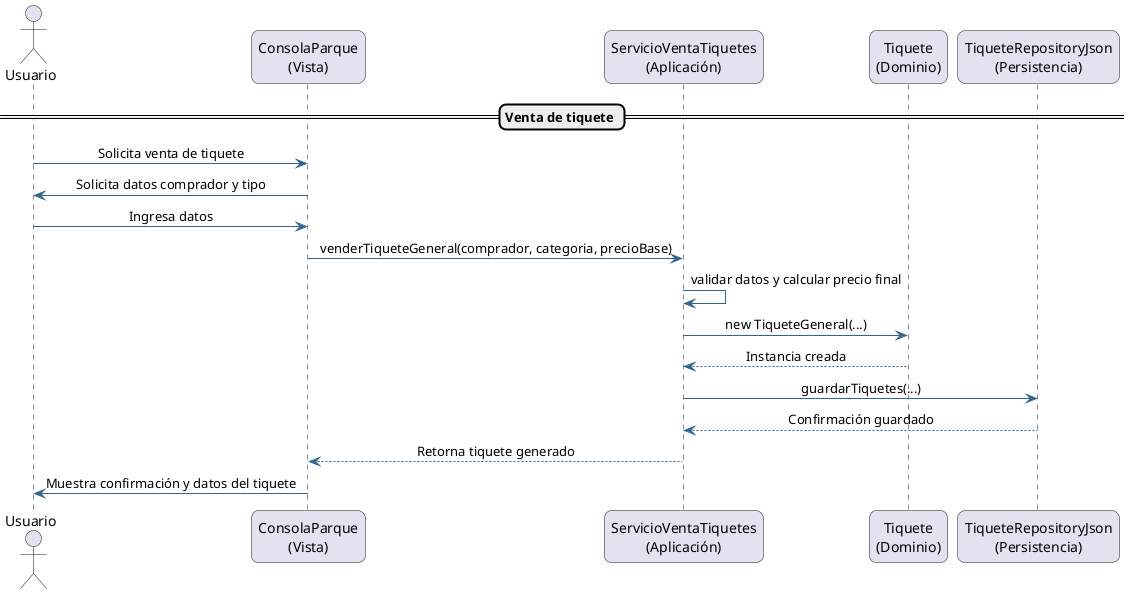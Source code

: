 @startuml
skinparam backgroundColor #FEFEFE
skinparam linetype polyline
skinparam shadowing false
skinparam roundcorner 15
skinparam ArrowColor #33658A
skinparam defaultTextAlignment center
actor Usuario
participant "ConsolaParque\n(Vista)" as Vista
participant "ServicioVentaTiquetes\n(Aplicación)" as Servicio
participant "Tiquete\n(Dominio)" as Tiquete
participant "TiqueteRepositoryJson\n(Persistencia)" as Repo

== Venta de tiquete ==
Usuario -> Vista: Solicita venta de tiquete
Vista -> Usuario: Solicita datos comprador y tipo
Usuario -> Vista: Ingresa datos
Vista -> Servicio: venderTiqueteGeneral(comprador, categoria, precioBase)
Servicio -> Servicio: validar datos y calcular precio final
Servicio -> Tiquete: new TiqueteGeneral(...)
Tiquete --> Servicio: Instancia creada
Servicio -> Repo: guardarTiquetes(...)
Repo --> Servicio: Confirmación guardado
Servicio --> Vista: Retorna tiquete generado
Vista -> Usuario: Muestra confirmación y datos del tiquete
@enduml
